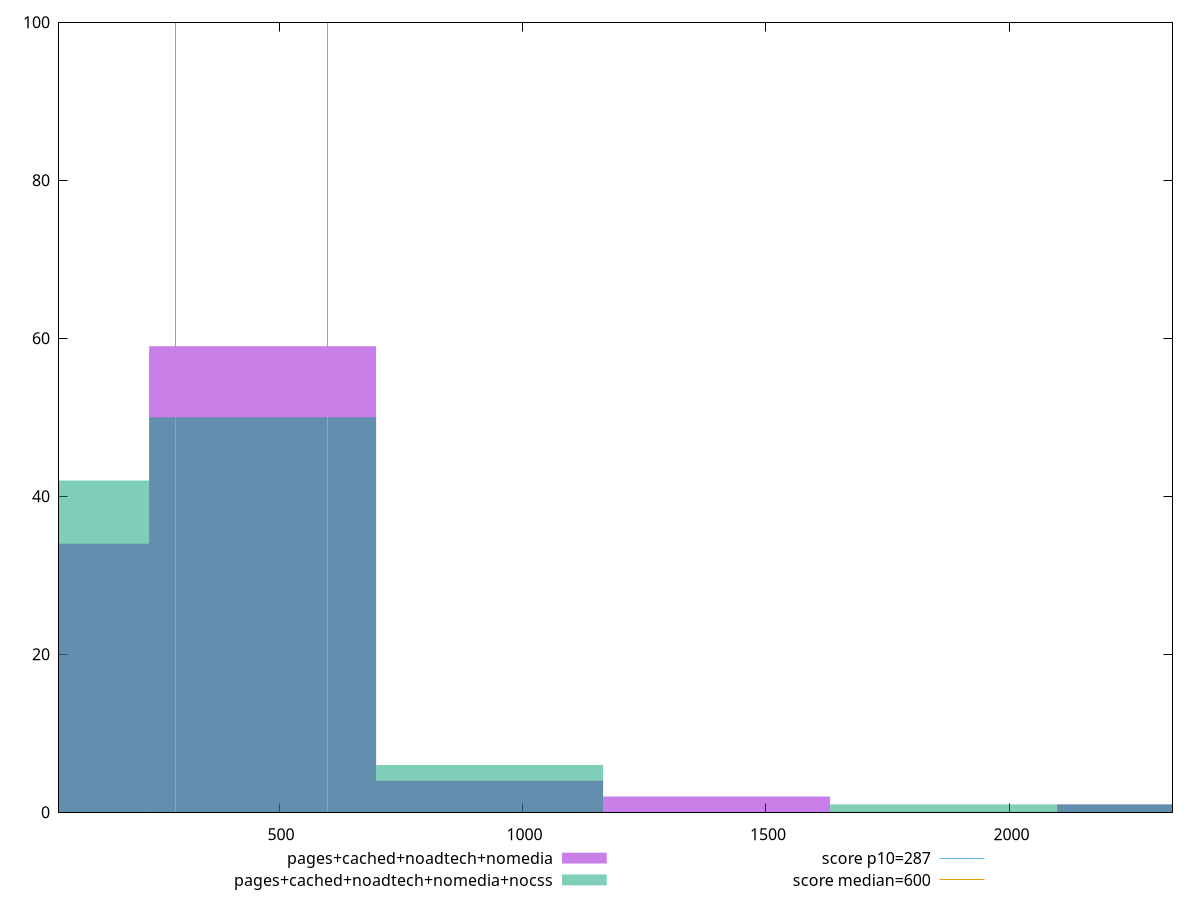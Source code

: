 reset

$pagesCachedNoadtechNomedia <<EOF
0 34
466.1757242343381 59
932.3514484686762 4
2330.8786211716906 1
1398.5271727030142 2
EOF

$pagesCachedNoadtechNomediaNocss <<EOF
0 42
466.1757242343381 50
932.3514484686762 6
1864.7028969373523 1
2330.8786211716906 1
EOF

set key outside below
set boxwidth 466.1757242343381
set xrange [48:2334.86]
set yrange [0:100]
set trange [0:100]
set style fill transparent solid 0.5 noborder

set parametric
set terminal svg size 640, 500 enhanced background rgb 'white'
set output "report_00013_2021-02-09T12-04-24.940Z/total-blocking-time/comparison/histogram/3_vs_4.svg"

plot $pagesCachedNoadtechNomedia title "pages+cached+noadtech+nomedia" with boxes, \
     $pagesCachedNoadtechNomediaNocss title "pages+cached+noadtech+nomedia+nocss" with boxes, \
     287,t title "score p10=287", \
     600,t title "score median=600"

reset
